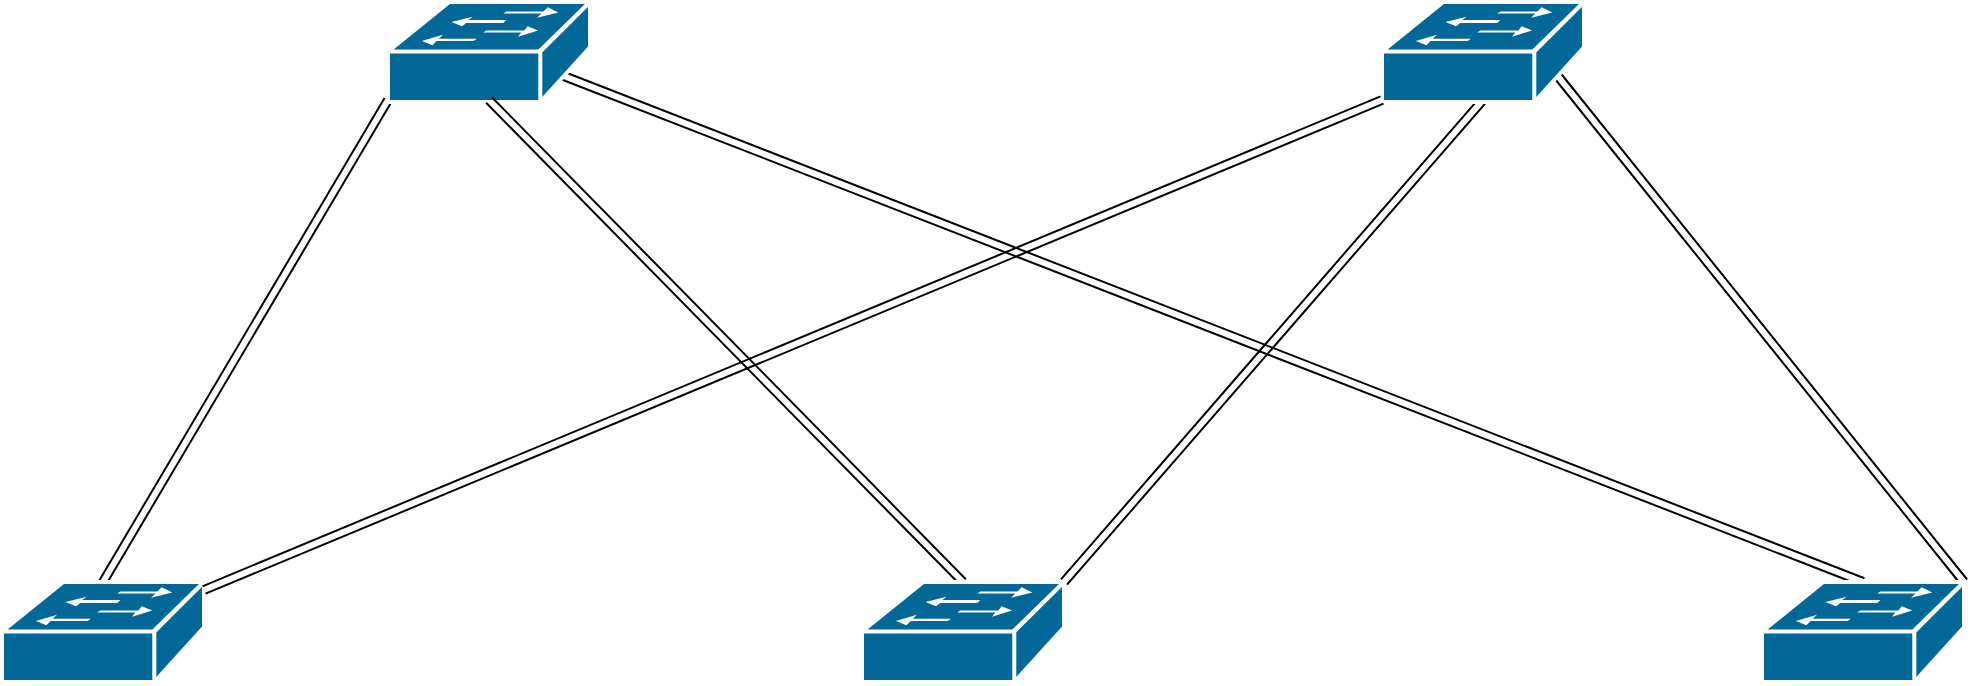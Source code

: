<mxfile version="13.7.6" type="github">
  <diagram id="6a731a19-8d31-9384-78a2-239565b7b9f0" name="Page-1">
    <mxGraphModel dx="1907" dy="1297" grid="1" gridSize="10" guides="1" tooltips="1" connect="1" arrows="1" fold="1" page="1" pageScale="1" pageWidth="1169" pageHeight="827" background="#ffffff" math="0" shadow="0">
      <root>
        <mxCell id="0" />
        <mxCell id="1" parent="0" />
        <mxCell id="baM0oSwgijgu1ItRGs0o-2263" style="edgeStyle=none;shape=link;rounded=0;orthogonalLoop=1;jettySize=auto;html=1;exitX=0;exitY=0.98;exitDx=0;exitDy=0;exitPerimeter=0;entryX=0.5;entryY=0;entryDx=0;entryDy=0;entryPerimeter=0;" edge="1" parent="1" source="baM0oSwgijgu1ItRGs0o-2258" target="baM0oSwgijgu1ItRGs0o-2260">
          <mxGeometry relative="1" as="geometry" />
        </mxCell>
        <mxCell id="baM0oSwgijgu1ItRGs0o-2270" style="edgeStyle=none;shape=link;rounded=0;orthogonalLoop=1;jettySize=auto;html=1;exitX=0.87;exitY=0.74;exitDx=0;exitDy=0;exitPerimeter=0;entryX=0.5;entryY=0;entryDx=0;entryDy=0;entryPerimeter=0;" edge="1" parent="1" source="baM0oSwgijgu1ItRGs0o-2258" target="baM0oSwgijgu1ItRGs0o-2262">
          <mxGeometry relative="1" as="geometry" />
        </mxCell>
        <mxCell id="baM0oSwgijgu1ItRGs0o-2258" value="" style="shape=mxgraph.cisco.switches.workgroup_switch;html=1;pointerEvents=1;dashed=0;fillColor=#036897;strokeColor=#ffffff;strokeWidth=2;verticalLabelPosition=bottom;verticalAlign=top;align=center;outlineConnect=0;" vertex="1" parent="1">
          <mxGeometry x="273" y="190" width="101" height="50" as="geometry" />
        </mxCell>
        <mxCell id="baM0oSwgijgu1ItRGs0o-2267" style="edgeStyle=none;shape=link;rounded=0;orthogonalLoop=1;jettySize=auto;html=1;exitX=0.87;exitY=0.74;exitDx=0;exitDy=0;exitPerimeter=0;entryX=1;entryY=0;entryDx=0;entryDy=0;entryPerimeter=0;" edge="1" parent="1" source="baM0oSwgijgu1ItRGs0o-2259" target="baM0oSwgijgu1ItRGs0o-2262">
          <mxGeometry relative="1" as="geometry" />
        </mxCell>
        <mxCell id="baM0oSwgijgu1ItRGs0o-2271" style="edgeStyle=none;shape=link;rounded=0;orthogonalLoop=1;jettySize=auto;html=1;exitX=0.5;exitY=0.98;exitDx=0;exitDy=0;exitPerimeter=0;entryX=1;entryY=0;entryDx=0;entryDy=0;entryPerimeter=0;" edge="1" parent="1" source="baM0oSwgijgu1ItRGs0o-2259" target="baM0oSwgijgu1ItRGs0o-2261">
          <mxGeometry relative="1" as="geometry" />
        </mxCell>
        <mxCell id="baM0oSwgijgu1ItRGs0o-2259" value="" style="shape=mxgraph.cisco.switches.workgroup_switch;html=1;pointerEvents=1;dashed=0;fillColor=#036897;strokeColor=#ffffff;strokeWidth=2;verticalLabelPosition=bottom;verticalAlign=top;align=center;outlineConnect=0;" vertex="1" parent="1">
          <mxGeometry x="770" y="190" width="101" height="50" as="geometry" />
        </mxCell>
        <mxCell id="baM0oSwgijgu1ItRGs0o-2260" value="" style="shape=mxgraph.cisco.switches.workgroup_switch;html=1;pointerEvents=1;dashed=0;fillColor=#036897;strokeColor=#ffffff;strokeWidth=2;verticalLabelPosition=bottom;verticalAlign=top;align=center;outlineConnect=0;" vertex="1" parent="1">
          <mxGeometry x="80" y="480" width="101" height="50" as="geometry" />
        </mxCell>
        <mxCell id="baM0oSwgijgu1ItRGs0o-2265" style="edgeStyle=none;shape=link;rounded=0;orthogonalLoop=1;jettySize=auto;html=1;exitX=0.5;exitY=0;exitDx=0;exitDy=0;exitPerimeter=0;entryX=0.5;entryY=0.98;entryDx=0;entryDy=0;entryPerimeter=0;" edge="1" parent="1" source="baM0oSwgijgu1ItRGs0o-2261" target="baM0oSwgijgu1ItRGs0o-2258">
          <mxGeometry relative="1" as="geometry" />
        </mxCell>
        <mxCell id="baM0oSwgijgu1ItRGs0o-2266" style="edgeStyle=none;shape=link;rounded=0;orthogonalLoop=1;jettySize=auto;html=1;entryX=0;entryY=0.98;entryDx=0;entryDy=0;entryPerimeter=0;" edge="1" parent="1" source="baM0oSwgijgu1ItRGs0o-2260" target="baM0oSwgijgu1ItRGs0o-2259">
          <mxGeometry relative="1" as="geometry" />
        </mxCell>
        <mxCell id="baM0oSwgijgu1ItRGs0o-2261" value="" style="shape=mxgraph.cisco.switches.workgroup_switch;html=1;pointerEvents=1;dashed=0;fillColor=#036897;strokeColor=#ffffff;strokeWidth=2;verticalLabelPosition=bottom;verticalAlign=top;align=center;outlineConnect=0;" vertex="1" parent="1">
          <mxGeometry x="510" y="480" width="101" height="50" as="geometry" />
        </mxCell>
        <mxCell id="baM0oSwgijgu1ItRGs0o-2262" value="" style="shape=mxgraph.cisco.switches.workgroup_switch;html=1;pointerEvents=1;dashed=0;fillColor=#036897;strokeColor=#ffffff;strokeWidth=2;verticalLabelPosition=bottom;verticalAlign=top;align=center;outlineConnect=0;" vertex="1" parent="1">
          <mxGeometry x="960" y="480" width="101" height="50" as="geometry" />
        </mxCell>
      </root>
    </mxGraphModel>
  </diagram>
</mxfile>
